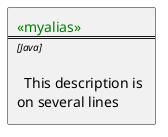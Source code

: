 @startuml

!unquoted procedure $element($alias, $description="", $label="", $technology="", $size=12, $colour="green")
rectangle $alias as "
<color:$colour><<$alias>></color>
==$label==
//<size:$size>[$technology]</size>//

  $description"
!endprocedure

$element(myalias, "This description is %newline()on several lines", $size=10, $technology="Java")
@enduml

